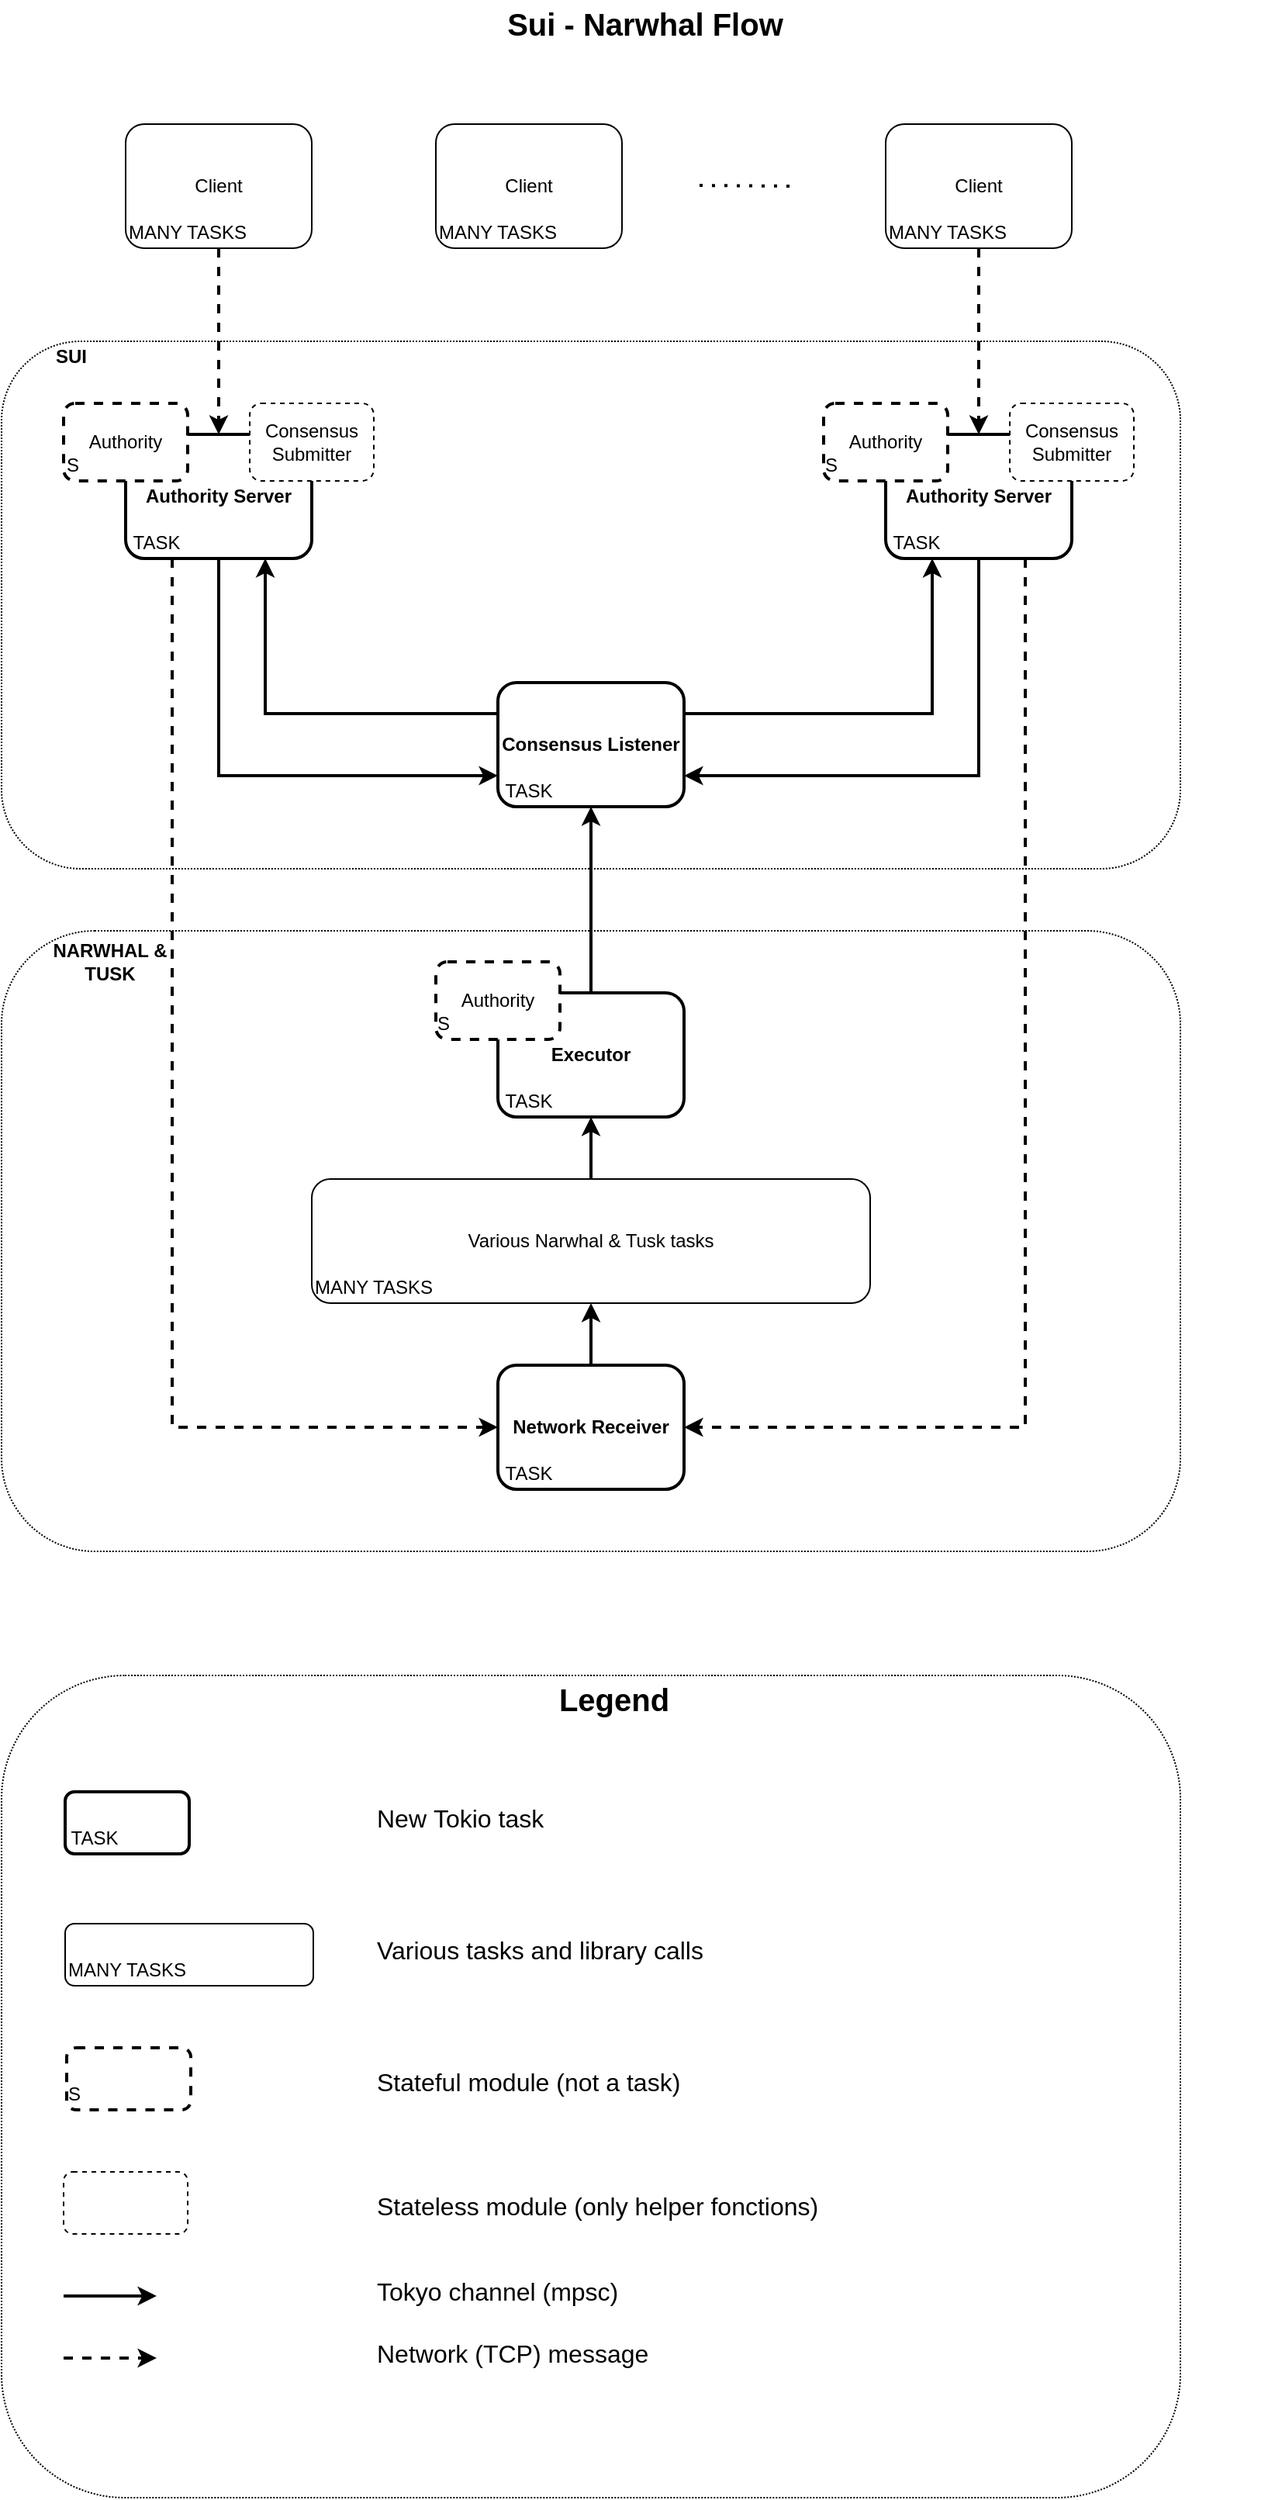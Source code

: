 <mxfile version="17.4.6" type="github">
  <diagram id="L2SK0uQaAGNeQGBNTiRo" name="Page-2">
    <mxGraphModel dx="1018" dy="690" grid="1" gridSize="10" guides="1" tooltips="1" connect="1" arrows="1" fold="1" page="1" pageScale="1" pageWidth="827" pageHeight="1169" math="0" shadow="0">
      <root>
        <mxCell id="0" />
        <mxCell id="1" parent="0" />
        <mxCell id="Vzf0bFvHGZOXKSg2eV3B-20" value="" style="rounded=1;whiteSpace=wrap;html=1;gradientColor=#ffffff;fillColor=none;dashed=1;dashPattern=1 1;" vertex="1" parent="1">
          <mxGeometry y="1080" width="760" height="530" as="geometry" />
        </mxCell>
        <mxCell id="fSqpurhcNtswBTzS94q3-21" value="" style="rounded=1;whiteSpace=wrap;html=1;gradientColor=#ffffff;fillColor=none;dashed=1;dashPattern=1 1;" vertex="1" parent="1">
          <mxGeometry y="220" width="760" height="340" as="geometry" />
        </mxCell>
        <mxCell id="fSqpurhcNtswBTzS94q3-22" value="" style="rounded=1;whiteSpace=wrap;html=1;gradientColor=#ffffff;fillColor=none;dashed=1;dashPattern=1 1;" vertex="1" parent="1">
          <mxGeometry y="600" width="760" height="400" as="geometry" />
        </mxCell>
        <mxCell id="fSqpurhcNtswBTzS94q3-25" style="edgeStyle=orthogonalEdgeStyle;rounded=0;orthogonalLoop=1;jettySize=auto;html=1;dashed=1;startArrow=none;startFill=0;endArrow=classic;endFill=1;strokeWidth=2;" edge="1" parent="1" source="MR7aaoXM5xhT7-_gbcLE-2" target="MR7aaoXM5xhT7-_gbcLE-3">
          <mxGeometry relative="1" as="geometry" />
        </mxCell>
        <mxCell id="MR7aaoXM5xhT7-_gbcLE-2" value="Client" style="rounded=1;whiteSpace=wrap;html=1;" vertex="1" parent="1">
          <mxGeometry x="80" y="80" width="120" height="80" as="geometry" />
        </mxCell>
        <mxCell id="7UXf6jQwzLok7nIve2nO-2" style="edgeStyle=orthogonalEdgeStyle;rounded=0;orthogonalLoop=1;jettySize=auto;html=1;entryX=0;entryY=0.75;entryDx=0;entryDy=0;startArrow=none;startFill=0;endArrow=classic;endFill=1;exitX=0.5;exitY=1;exitDx=0;exitDy=0;strokeWidth=2;" edge="1" parent="1" source="MR7aaoXM5xhT7-_gbcLE-3" target="7UXf6jQwzLok7nIve2nO-1">
          <mxGeometry relative="1" as="geometry">
            <Array as="points">
              <mxPoint x="140" y="500" />
            </Array>
          </mxGeometry>
        </mxCell>
        <mxCell id="fPHN1wPaaNPmtITcAFQ9-8" style="edgeStyle=orthogonalEdgeStyle;rounded=0;orthogonalLoop=1;jettySize=auto;html=1;exitX=0.25;exitY=1;exitDx=0;exitDy=0;startArrow=none;startFill=0;endArrow=classic;endFill=1;entryX=0;entryY=0.5;entryDx=0;entryDy=0;dashed=1;strokeWidth=2;" edge="1" parent="1" source="MR7aaoXM5xhT7-_gbcLE-3" target="fPHN1wPaaNPmtITcAFQ9-2">
          <mxGeometry relative="1" as="geometry">
            <mxPoint x="140" y="640" as="targetPoint" />
            <Array as="points" />
          </mxGeometry>
        </mxCell>
        <mxCell id="MR7aaoXM5xhT7-_gbcLE-3" value="&lt;b&gt;Authority Server&lt;/b&gt;" style="rounded=1;whiteSpace=wrap;html=1;gradientColor=#ffffff;strokeWidth=2;" vertex="1" parent="1">
          <mxGeometry x="80" y="280" width="120" height="80" as="geometry" />
        </mxCell>
        <mxCell id="MR7aaoXM5xhT7-_gbcLE-4" value="Authority" style="rounded=1;whiteSpace=wrap;html=1;dashed=1;strokeWidth=2;" vertex="1" parent="1">
          <mxGeometry x="40" y="260" width="80" height="50" as="geometry" />
        </mxCell>
        <mxCell id="MR7aaoXM5xhT7-_gbcLE-5" value="Consensus Submitter" style="rounded=1;whiteSpace=wrap;html=1;dashed=1;strokeWidth=1;" vertex="1" parent="1">
          <mxGeometry x="160" y="260" width="80" height="50" as="geometry" />
        </mxCell>
        <mxCell id="fSqpurhcNtswBTzS94q3-26" style="edgeStyle=orthogonalEdgeStyle;rounded=0;orthogonalLoop=1;jettySize=auto;html=1;entryX=0.5;entryY=0;entryDx=0;entryDy=0;dashed=1;startArrow=none;startFill=0;endArrow=classic;endFill=1;exitX=0.75;exitY=1;exitDx=0;exitDy=0;strokeWidth=2;" edge="1" parent="1" source="Vzf0bFvHGZOXKSg2eV3B-4" target="5gFA1R9Ff2cXBfDd206A-6">
          <mxGeometry relative="1" as="geometry">
            <mxPoint x="700" y="160" as="sourcePoint" />
          </mxGeometry>
        </mxCell>
        <mxCell id="7UXf6jQwzLok7nIve2nO-3" style="edgeStyle=orthogonalEdgeStyle;rounded=0;orthogonalLoop=1;jettySize=auto;html=1;entryX=1;entryY=0.75;entryDx=0;entryDy=0;startArrow=none;startFill=0;endArrow=classic;endFill=1;exitX=0.5;exitY=1;exitDx=0;exitDy=0;strokeWidth=2;" edge="1" parent="1" source="5gFA1R9Ff2cXBfDd206A-6" target="7UXf6jQwzLok7nIve2nO-1">
          <mxGeometry relative="1" as="geometry">
            <Array as="points">
              <mxPoint x="630" y="500" />
            </Array>
          </mxGeometry>
        </mxCell>
        <mxCell id="fPHN1wPaaNPmtITcAFQ9-10" style="edgeStyle=orthogonalEdgeStyle;rounded=0;orthogonalLoop=1;jettySize=auto;html=1;entryX=1;entryY=0.5;entryDx=0;entryDy=0;startArrow=none;startFill=0;endArrow=classic;endFill=1;exitX=0.75;exitY=1;exitDx=0;exitDy=0;dashed=1;strokeWidth=2;" edge="1" parent="1" source="5gFA1R9Ff2cXBfDd206A-6" target="fPHN1wPaaNPmtITcAFQ9-2">
          <mxGeometry relative="1" as="geometry">
            <Array as="points">
              <mxPoint x="660" y="920" />
            </Array>
          </mxGeometry>
        </mxCell>
        <mxCell id="5gFA1R9Ff2cXBfDd206A-6" value="&lt;b&gt;Authority Server&lt;/b&gt;" style="rounded=1;whiteSpace=wrap;html=1;gradientColor=#ffffff;strokeWidth=2;" vertex="1" parent="1">
          <mxGeometry x="570" y="280" width="120" height="80" as="geometry" />
        </mxCell>
        <mxCell id="5gFA1R9Ff2cXBfDd206A-7" value="Authority" style="rounded=1;whiteSpace=wrap;html=1;dashed=1;strokeWidth=2;" vertex="1" parent="1">
          <mxGeometry x="530" y="260" width="80" height="50" as="geometry" />
        </mxCell>
        <mxCell id="5gFA1R9Ff2cXBfDd206A-8" value="Consensus Submitter" style="rounded=1;whiteSpace=wrap;html=1;dashed=1;strokeWidth=1;" vertex="1" parent="1">
          <mxGeometry x="650" y="260" width="80" height="50" as="geometry" />
        </mxCell>
        <mxCell id="5gFA1R9Ff2cXBfDd206A-9" value="" style="endArrow=none;dashed=1;html=1;dashPattern=1 3;strokeWidth=2;rounded=0;" edge="1" parent="1">
          <mxGeometry width="50" height="50" relative="1" as="geometry">
            <mxPoint x="450" y="119.5" as="sourcePoint" />
            <mxPoint x="510" y="120" as="targetPoint" />
          </mxGeometry>
        </mxCell>
        <mxCell id="fSqpurhcNtswBTzS94q3-2" style="edgeStyle=orthogonalEdgeStyle;rounded=0;orthogonalLoop=1;jettySize=auto;html=1;exitX=0;exitY=0.25;exitDx=0;exitDy=0;entryX=0.75;entryY=1;entryDx=0;entryDy=0;startArrow=none;startFill=0;endArrow=classic;endFill=1;strokeWidth=2;" edge="1" parent="1" source="7UXf6jQwzLok7nIve2nO-1" target="MR7aaoXM5xhT7-_gbcLE-3">
          <mxGeometry relative="1" as="geometry" />
        </mxCell>
        <mxCell id="fSqpurhcNtswBTzS94q3-3" style="edgeStyle=orthogonalEdgeStyle;rounded=0;orthogonalLoop=1;jettySize=auto;html=1;exitX=1;exitY=0.25;exitDx=0;exitDy=0;entryX=0.25;entryY=1;entryDx=0;entryDy=0;startArrow=none;startFill=0;endArrow=classic;endFill=1;strokeWidth=2;" edge="1" parent="1" source="7UXf6jQwzLok7nIve2nO-1" target="5gFA1R9Ff2cXBfDd206A-6">
          <mxGeometry relative="1" as="geometry" />
        </mxCell>
        <mxCell id="7UXf6jQwzLok7nIve2nO-1" value="&lt;b&gt;Consensus Listener&lt;/b&gt;" style="rounded=1;whiteSpace=wrap;html=1;gradientColor=#ffffff;strokeWidth=2;" vertex="1" parent="1">
          <mxGeometry x="320" y="440" width="120" height="80" as="geometry" />
        </mxCell>
        <mxCell id="fSqpurhcNtswBTzS94q3-5" style="edgeStyle=orthogonalEdgeStyle;rounded=0;orthogonalLoop=1;jettySize=auto;html=1;entryX=0.5;entryY=1;entryDx=0;entryDy=0;startArrow=none;startFill=0;endArrow=classic;endFill=1;strokeWidth=2;" edge="1" parent="1" source="fPHN1wPaaNPmtITcAFQ9-2" target="fPHN1wPaaNPmtITcAFQ9-4">
          <mxGeometry relative="1" as="geometry" />
        </mxCell>
        <mxCell id="fPHN1wPaaNPmtITcAFQ9-2" value="&lt;b&gt;Network Receiver&lt;/b&gt;" style="rounded=1;whiteSpace=wrap;html=1;strokeWidth=2;" vertex="1" parent="1">
          <mxGeometry x="320" y="880" width="120" height="80" as="geometry" />
        </mxCell>
        <mxCell id="fSqpurhcNtswBTzS94q3-7" style="edgeStyle=orthogonalEdgeStyle;rounded=0;orthogonalLoop=1;jettySize=auto;html=1;entryX=0.5;entryY=1;entryDx=0;entryDy=0;startArrow=none;startFill=0;endArrow=classic;endFill=1;strokeWidth=2;" edge="1" parent="1" source="fPHN1wPaaNPmtITcAFQ9-3" target="7UXf6jQwzLok7nIve2nO-1">
          <mxGeometry relative="1" as="geometry" />
        </mxCell>
        <mxCell id="fPHN1wPaaNPmtITcAFQ9-3" value="&lt;b&gt;Executor&lt;/b&gt;" style="rounded=1;whiteSpace=wrap;html=1;strokeWidth=2;" vertex="1" parent="1">
          <mxGeometry x="320" y="640" width="120" height="80" as="geometry" />
        </mxCell>
        <mxCell id="fSqpurhcNtswBTzS94q3-6" style="edgeStyle=orthogonalEdgeStyle;rounded=0;orthogonalLoop=1;jettySize=auto;html=1;entryX=0.5;entryY=1;entryDx=0;entryDy=0;startArrow=none;startFill=0;endArrow=classic;endFill=1;strokeWidth=2;" edge="1" parent="1" source="fPHN1wPaaNPmtITcAFQ9-4" target="fPHN1wPaaNPmtITcAFQ9-3">
          <mxGeometry relative="1" as="geometry" />
        </mxCell>
        <mxCell id="fPHN1wPaaNPmtITcAFQ9-4" value="Various Narwhal &amp;amp; Tusk tasks" style="rounded=1;whiteSpace=wrap;html=1;" vertex="1" parent="1">
          <mxGeometry x="200" y="760" width="360" height="80" as="geometry" />
        </mxCell>
        <mxCell id="fPHN1wPaaNPmtITcAFQ9-7" value="TASK" style="text;html=1;strokeColor=none;fillColor=none;align=center;verticalAlign=middle;whiteSpace=wrap;rounded=0;dashed=1;dashPattern=1 1;" vertex="1" parent="1">
          <mxGeometry x="320" y="940" width="40" height="20" as="geometry" />
        </mxCell>
        <mxCell id="fSqpurhcNtswBTzS94q3-8" value="TASK" style="text;html=1;strokeColor=none;fillColor=none;align=center;verticalAlign=middle;whiteSpace=wrap;rounded=0;dashed=1;dashPattern=1 1;" vertex="1" parent="1">
          <mxGeometry x="320" y="700" width="40" height="20" as="geometry" />
        </mxCell>
        <mxCell id="fSqpurhcNtswBTzS94q3-9" value="TASK" style="text;html=1;strokeColor=none;fillColor=none;align=center;verticalAlign=middle;whiteSpace=wrap;rounded=0;dashed=1;dashPattern=1 1;" vertex="1" parent="1">
          <mxGeometry x="80" y="340" width="40" height="20" as="geometry" />
        </mxCell>
        <mxCell id="fSqpurhcNtswBTzS94q3-10" value="TASK" style="text;html=1;strokeColor=none;fillColor=none;align=center;verticalAlign=middle;whiteSpace=wrap;rounded=0;dashed=1;dashPattern=1 1;" vertex="1" parent="1">
          <mxGeometry x="320" y="500" width="40" height="20" as="geometry" />
        </mxCell>
        <mxCell id="fSqpurhcNtswBTzS94q3-11" value="TASK" style="text;html=1;strokeColor=none;fillColor=none;align=center;verticalAlign=middle;whiteSpace=wrap;rounded=0;dashed=1;dashPattern=1 1;" vertex="1" parent="1">
          <mxGeometry x="570" y="340" width="40" height="20" as="geometry" />
        </mxCell>
        <mxCell id="fSqpurhcNtswBTzS94q3-12" value="Authority" style="rounded=1;whiteSpace=wrap;html=1;dashed=1;strokeWidth=2;" vertex="1" parent="1">
          <mxGeometry x="280" y="620" width="80" height="50" as="geometry" />
        </mxCell>
        <mxCell id="fSqpurhcNtswBTzS94q3-15" value="MANY TASKS" style="text;html=1;strokeColor=none;fillColor=none;align=center;verticalAlign=middle;whiteSpace=wrap;rounded=0;dashed=1;dashPattern=1 1;" vertex="1" parent="1">
          <mxGeometry x="200" y="820" width="80" height="20" as="geometry" />
        </mxCell>
        <mxCell id="fSqpurhcNtswBTzS94q3-19" value="MANY TASKS" style="text;html=1;strokeColor=none;fillColor=none;align=center;verticalAlign=middle;whiteSpace=wrap;rounded=0;dashed=1;dashPattern=1 1;" vertex="1" parent="1">
          <mxGeometry x="80" y="140" width="80" height="20" as="geometry" />
        </mxCell>
        <mxCell id="fSqpurhcNtswBTzS94q3-23" value="&lt;b&gt;SUI&lt;/b&gt;" style="text;html=1;strokeColor=none;fillColor=none;align=center;verticalAlign=middle;whiteSpace=wrap;rounded=0;dashed=1;dashPattern=1 1;" vertex="1" parent="1">
          <mxGeometry x="30" y="220" width="30" height="20" as="geometry" />
        </mxCell>
        <mxCell id="fSqpurhcNtswBTzS94q3-24" value="&lt;b&gt;NARWHAL &amp;amp; TUSK&lt;/b&gt;" style="text;html=1;strokeColor=none;fillColor=none;align=center;verticalAlign=middle;whiteSpace=wrap;rounded=0;dashed=1;dashPattern=1 1;" vertex="1" parent="1">
          <mxGeometry x="30" y="610" width="80" height="20" as="geometry" />
        </mxCell>
        <mxCell id="Vzf0bFvHGZOXKSg2eV3B-1" value="Client" style="rounded=1;whiteSpace=wrap;html=1;" vertex="1" parent="1">
          <mxGeometry x="280" y="80" width="120" height="80" as="geometry" />
        </mxCell>
        <mxCell id="Vzf0bFvHGZOXKSg2eV3B-2" value="MANY TASKS" style="text;html=1;strokeColor=none;fillColor=none;align=center;verticalAlign=middle;whiteSpace=wrap;rounded=0;dashed=1;dashPattern=1 1;" vertex="1" parent="1">
          <mxGeometry x="280" y="140" width="80" height="20" as="geometry" />
        </mxCell>
        <mxCell id="Vzf0bFvHGZOXKSg2eV3B-3" value="Client" style="rounded=1;whiteSpace=wrap;html=1;" vertex="1" parent="1">
          <mxGeometry x="570" y="80" width="120" height="80" as="geometry" />
        </mxCell>
        <mxCell id="Vzf0bFvHGZOXKSg2eV3B-4" value="MANY TASKS" style="text;html=1;strokeColor=none;fillColor=none;align=center;verticalAlign=middle;whiteSpace=wrap;rounded=0;dashed=1;dashPattern=1 1;" vertex="1" parent="1">
          <mxGeometry x="570" y="140" width="80" height="20" as="geometry" />
        </mxCell>
        <mxCell id="Vzf0bFvHGZOXKSg2eV3B-5" value="&lt;b style=&quot;font-size: 20px;&quot;&gt;Legend&lt;/b&gt;" style="text;html=1;strokeColor=none;fillColor=none;align=center;verticalAlign=middle;whiteSpace=wrap;rounded=0;dashed=1;dashPattern=1 1;fontSize=20;" vertex="1" parent="1">
          <mxGeometry x="350" y="1080" width="90" height="30" as="geometry" />
        </mxCell>
        <mxCell id="Vzf0bFvHGZOXKSg2eV3B-6" value="" style="rounded=1;whiteSpace=wrap;html=1;strokeWidth=2;" vertex="1" parent="1">
          <mxGeometry x="41" y="1155" width="80" height="40" as="geometry" />
        </mxCell>
        <mxCell id="Vzf0bFvHGZOXKSg2eV3B-7" value="TASK" style="text;html=1;strokeColor=none;fillColor=none;align=center;verticalAlign=middle;whiteSpace=wrap;rounded=0;dashed=1;dashPattern=1 1;" vertex="1" parent="1">
          <mxGeometry x="40" y="1175" width="40" height="20" as="geometry" />
        </mxCell>
        <mxCell id="Vzf0bFvHGZOXKSg2eV3B-8" value="" style="rounded=1;whiteSpace=wrap;html=1;" vertex="1" parent="1">
          <mxGeometry x="41" y="1240" width="160" height="40" as="geometry" />
        </mxCell>
        <mxCell id="Vzf0bFvHGZOXKSg2eV3B-9" value="MANY TASKS" style="text;html=1;strokeColor=none;fillColor=none;align=center;verticalAlign=middle;whiteSpace=wrap;rounded=0;dashed=1;dashPattern=1 1;" vertex="1" parent="1">
          <mxGeometry x="41" y="1260" width="80" height="20" as="geometry" />
        </mxCell>
        <mxCell id="Vzf0bFvHGZOXKSg2eV3B-10" value="" style="endArrow=classic;html=1;rounded=0;dashed=1;strokeWidth=2;" edge="1" parent="1">
          <mxGeometry width="50" height="50" relative="1" as="geometry">
            <mxPoint x="40" y="1520" as="sourcePoint" />
            <mxPoint x="100" y="1520" as="targetPoint" />
          </mxGeometry>
        </mxCell>
        <mxCell id="Vzf0bFvHGZOXKSg2eV3B-11" value="" style="endArrow=classic;html=1;rounded=0;strokeWidth=2;" edge="1" parent="1">
          <mxGeometry width="50" height="50" relative="1" as="geometry">
            <mxPoint x="40" y="1480" as="sourcePoint" />
            <mxPoint x="100" y="1480" as="targetPoint" />
          </mxGeometry>
        </mxCell>
        <mxCell id="Vzf0bFvHGZOXKSg2eV3B-12" value="" style="rounded=1;whiteSpace=wrap;html=1;dashed=1;strokeWidth=1;" vertex="1" parent="1">
          <mxGeometry x="40" y="1400" width="80" height="40" as="geometry" />
        </mxCell>
        <mxCell id="Vzf0bFvHGZOXKSg2eV3B-13" value="S" style="text;html=1;strokeColor=none;fillColor=none;align=center;verticalAlign=middle;whiteSpace=wrap;rounded=0;dashed=1;dashPattern=1 1;" vertex="1" parent="1">
          <mxGeometry x="41" y="290" width="10" height="20" as="geometry" />
        </mxCell>
        <mxCell id="Vzf0bFvHGZOXKSg2eV3B-15" value="S" style="text;html=1;strokeColor=none;fillColor=none;align=center;verticalAlign=middle;whiteSpace=wrap;rounded=0;dashed=1;dashPattern=1 1;" vertex="1" parent="1">
          <mxGeometry x="530" y="290" width="10" height="20" as="geometry" />
        </mxCell>
        <mxCell id="Vzf0bFvHGZOXKSg2eV3B-16" value="S" style="text;html=1;strokeColor=none;fillColor=none;align=center;verticalAlign=middle;whiteSpace=wrap;rounded=0;dashed=1;dashPattern=1 1;" vertex="1" parent="1">
          <mxGeometry x="280" y="650" width="10" height="20" as="geometry" />
        </mxCell>
        <mxCell id="Vzf0bFvHGZOXKSg2eV3B-17" value="" style="rounded=1;whiteSpace=wrap;html=1;dashed=1;strokeWidth=2;" vertex="1" parent="1">
          <mxGeometry x="42" y="1320" width="80" height="40" as="geometry" />
        </mxCell>
        <mxCell id="Vzf0bFvHGZOXKSg2eV3B-18" value="S" style="text;html=1;strokeColor=none;fillColor=none;align=center;verticalAlign=middle;whiteSpace=wrap;rounded=0;dashed=1;dashPattern=1 1;" vertex="1" parent="1">
          <mxGeometry x="42" y="1340" width="10" height="20" as="geometry" />
        </mxCell>
        <mxCell id="Vzf0bFvHGZOXKSg2eV3B-22" value="&lt;font size=&quot;3&quot;&gt;New&amp;nbsp;Tokio&amp;nbsp;task&lt;/font&gt;" style="text;html=1;strokeColor=none;fillColor=none;align=left;verticalAlign=middle;whiteSpace=wrap;rounded=0;dashed=1;dashPattern=1 1;fontSize=20;" vertex="1" parent="1">
          <mxGeometry x="240" y="1155" width="220" height="30" as="geometry" />
        </mxCell>
        <mxCell id="Vzf0bFvHGZOXKSg2eV3B-24" value="&lt;font size=&quot;3&quot;&gt;Various tasks and&amp;nbsp;library calls&lt;/font&gt;" style="text;html=1;strokeColor=none;fillColor=none;align=left;verticalAlign=middle;whiteSpace=wrap;rounded=0;dashed=1;dashPattern=1 1;fontSize=20;" vertex="1" parent="1">
          <mxGeometry x="240" y="1240" width="230" height="30" as="geometry" />
        </mxCell>
        <mxCell id="Vzf0bFvHGZOXKSg2eV3B-28" value="&lt;font size=&quot;3&quot;&gt;Stateful module (not a task)&lt;/font&gt;" style="text;html=1;strokeColor=none;fillColor=none;align=left;verticalAlign=middle;whiteSpace=wrap;rounded=0;dashed=1;dashPattern=1 1;fontSize=20;" vertex="1" parent="1">
          <mxGeometry x="240" y="1325" width="230" height="30" as="geometry" />
        </mxCell>
        <mxCell id="Vzf0bFvHGZOXKSg2eV3B-30" value="&lt;font size=&quot;3&quot;&gt;Stateless module (only helper fonctions)&lt;/font&gt;" style="text;html=1;strokeColor=none;fillColor=none;align=left;verticalAlign=middle;whiteSpace=wrap;rounded=0;dashed=1;dashPattern=1 1;fontSize=20;" vertex="1" parent="1">
          <mxGeometry x="240" y="1405" width="290" height="30" as="geometry" />
        </mxCell>
        <mxCell id="Vzf0bFvHGZOXKSg2eV3B-31" value="&lt;font size=&quot;3&quot;&gt;Tokyo&amp;nbsp;channel (mpsc)&lt;/font&gt;" style="text;html=1;strokeColor=none;fillColor=none;align=left;verticalAlign=middle;whiteSpace=wrap;rounded=0;dashed=1;dashPattern=1 1;fontSize=20;" vertex="1" parent="1">
          <mxGeometry x="240" y="1460" width="290" height="30" as="geometry" />
        </mxCell>
        <mxCell id="Vzf0bFvHGZOXKSg2eV3B-32" value="&lt;font size=&quot;3&quot;&gt;Network (TCP) message&lt;/font&gt;" style="text;html=1;strokeColor=none;fillColor=none;align=left;verticalAlign=middle;whiteSpace=wrap;rounded=0;dashed=1;dashPattern=1 1;fontSize=20;" vertex="1" parent="1">
          <mxGeometry x="240" y="1500" width="290" height="30" as="geometry" />
        </mxCell>
        <mxCell id="Vzf0bFvHGZOXKSg2eV3B-33" value="&lt;b style=&quot;font-size: 20px&quot;&gt;Sui - Narwhal Flow&lt;/b&gt;" style="text;html=1;strokeColor=none;fillColor=none;align=center;verticalAlign=middle;whiteSpace=wrap;rounded=0;dashed=1;dashPattern=1 1;fontSize=20;" vertex="1" parent="1">
          <mxGeometry x="10" width="810" height="30" as="geometry" />
        </mxCell>
      </root>
    </mxGraphModel>
  </diagram>
</mxfile>
